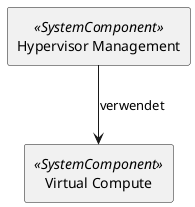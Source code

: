 @startuml

skinparam monochrome true
skinparam componentStyle uml2



show stereotype

rectangle Hypervisor__F_Management as "Hypervisor Management" <<SystemComponent>> {
}

rectangle Virtual__F_Compute as "Virtual Compute" <<SystemComponent>> {
}
Hypervisor__F_Management -down-> Virtual__F_Compute : verwendet 

' Begin Protected Region [[layouting]]

' End Protected Region   [[layouting]]
@enduml
' Actifsource ID=[dc5bfacd-eaac-11e8-88d3-bfc6b992bdec,3e73dda4-0e1a-11e9-8b4c-f9aec93d8b56,Hash]
